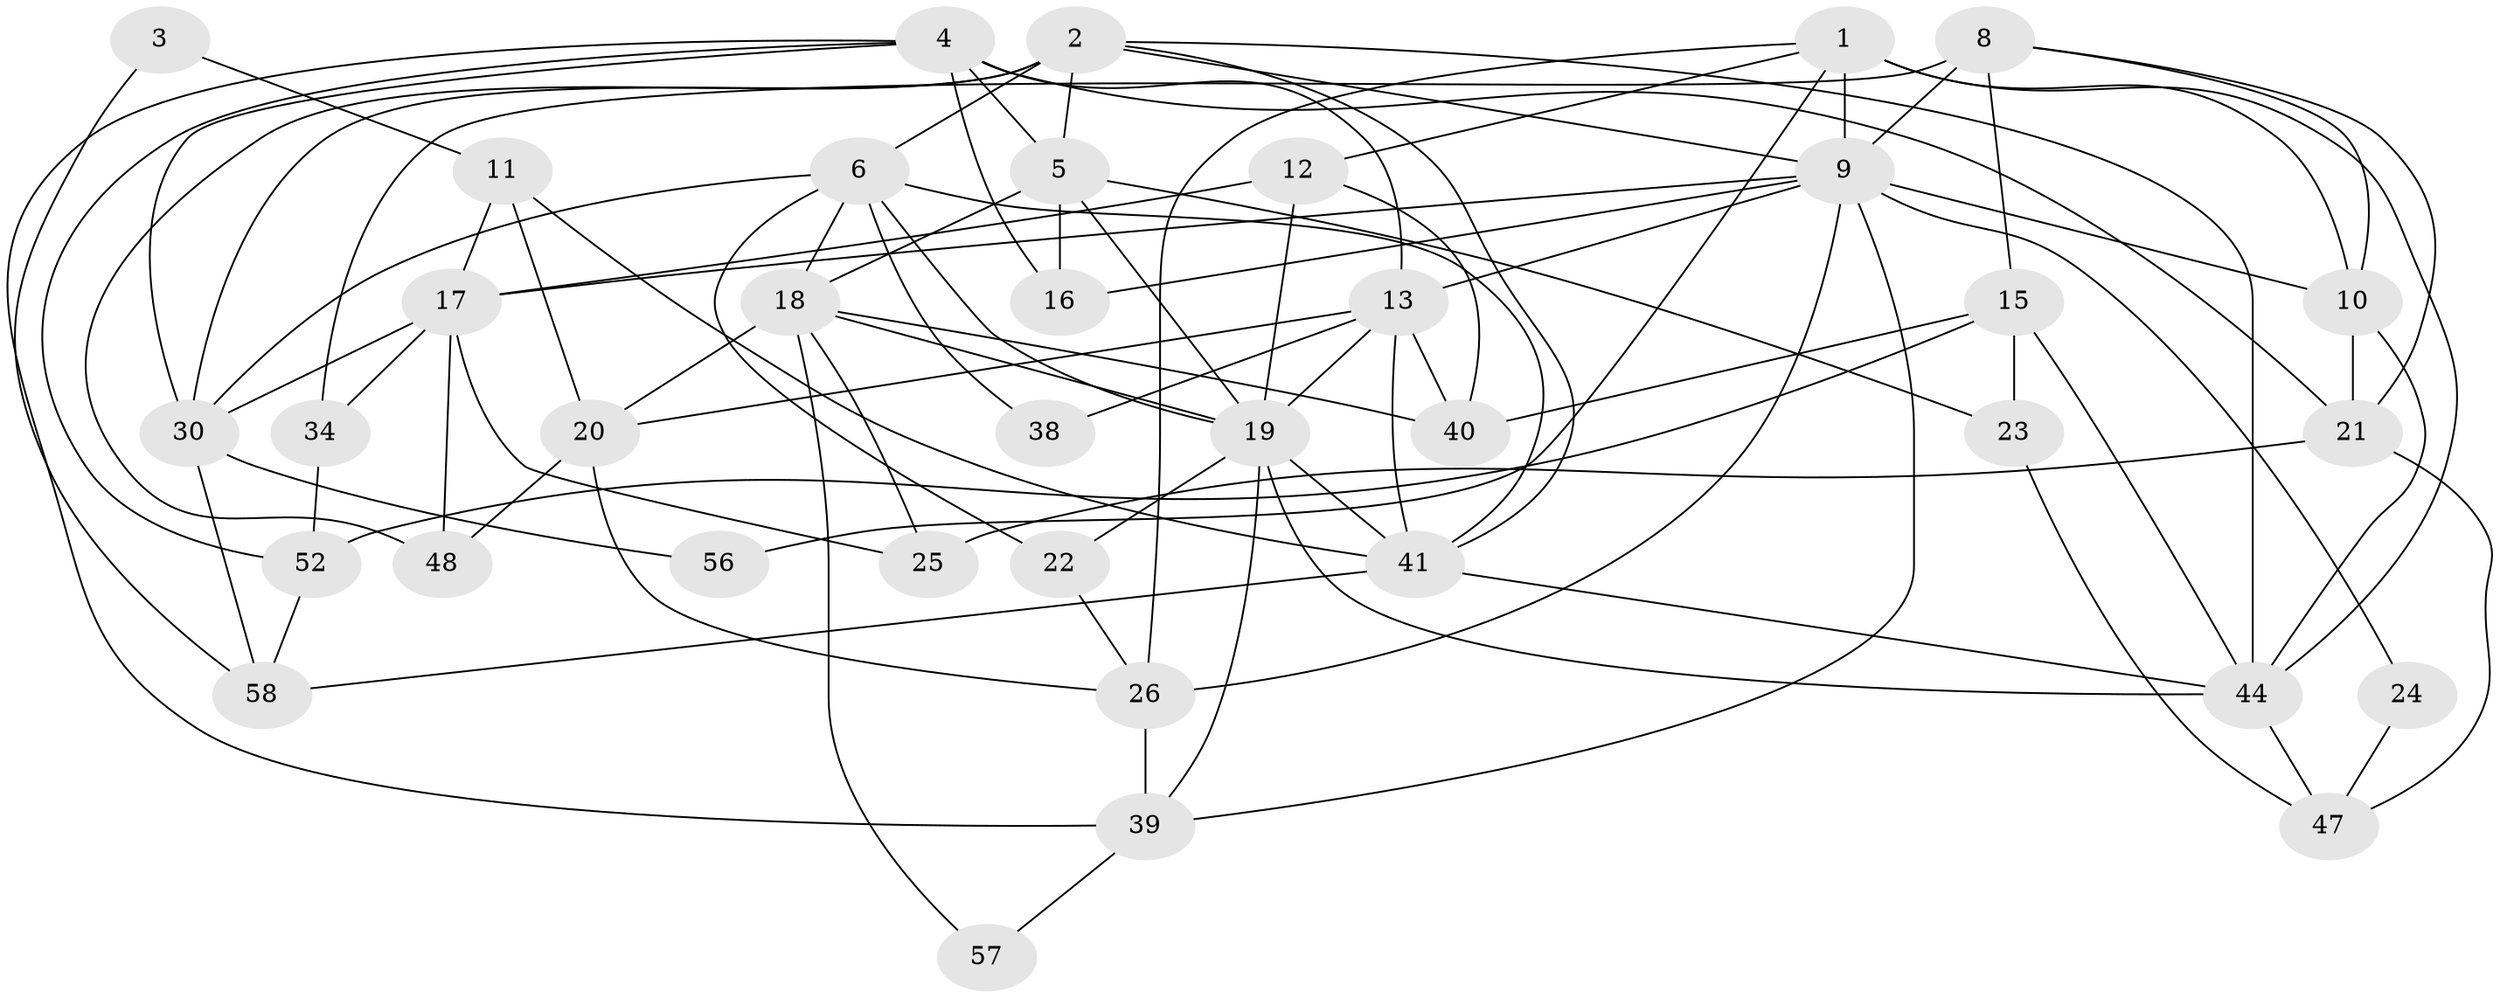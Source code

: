 // Generated by graph-tools (version 1.1) at 2025/52/02/27/25 19:52:05]
// undirected, 37 vertices, 90 edges
graph export_dot {
graph [start="1"]
  node [color=gray90,style=filled];
  1 [super="+37"];
  2 [super="+7"];
  3;
  4 [super="+31"];
  5 [super="+14"];
  6 [super="+35"];
  8 [super="+36"];
  9 [super="+46"];
  10 [super="+29"];
  11;
  12 [super="+28"];
  13 [super="+27"];
  15 [super="+53"];
  16;
  17 [super="+32"];
  18 [super="+60"];
  19 [super="+43"];
  20 [super="+51"];
  21 [super="+42"];
  22;
  23;
  24;
  25;
  26 [super="+45"];
  30 [super="+33"];
  34 [super="+49"];
  38;
  39 [super="+55"];
  40;
  41 [super="+50"];
  44;
  47 [super="+59"];
  48;
  52 [super="+54"];
  56;
  57;
  58;
  1 -- 9 [weight=2];
  1 -- 26;
  1 -- 56;
  1 -- 10;
  1 -- 12;
  1 -- 44;
  2 -- 5;
  2 -- 48;
  2 -- 30;
  2 -- 6;
  2 -- 9;
  2 -- 44;
  2 -- 41;
  3 -- 11;
  3 -- 58;
  4 -- 39;
  4 -- 16;
  4 -- 52;
  4 -- 5;
  4 -- 21;
  4 -- 30;
  4 -- 13;
  5 -- 16;
  5 -- 18;
  5 -- 19;
  5 -- 23;
  6 -- 22;
  6 -- 18;
  6 -- 38;
  6 -- 30;
  6 -- 19;
  6 -- 41;
  8 -- 10;
  8 -- 9;
  8 -- 15;
  8 -- 34 [weight=2];
  8 -- 21;
  9 -- 24;
  9 -- 26 [weight=2];
  9 -- 39;
  9 -- 16;
  9 -- 10;
  9 -- 17;
  9 -- 13;
  10 -- 44;
  10 -- 21;
  11 -- 20;
  11 -- 17;
  11 -- 41;
  12 -- 17;
  12 -- 40;
  12 -- 19;
  13 -- 38;
  13 -- 19;
  13 -- 20;
  13 -- 40;
  13 -- 41;
  15 -- 44;
  15 -- 52 [weight=2];
  15 -- 23;
  15 -- 40;
  17 -- 48;
  17 -- 25;
  17 -- 30;
  17 -- 34;
  18 -- 25;
  18 -- 57;
  18 -- 40;
  18 -- 20;
  18 -- 19;
  19 -- 41;
  19 -- 44;
  19 -- 39;
  19 -- 22;
  20 -- 26;
  20 -- 48;
  21 -- 47;
  21 -- 25;
  22 -- 26;
  23 -- 47;
  24 -- 47;
  26 -- 39;
  30 -- 56;
  30 -- 58;
  34 -- 52;
  39 -- 57;
  41 -- 58;
  41 -- 44;
  44 -- 47;
  52 -- 58;
}
